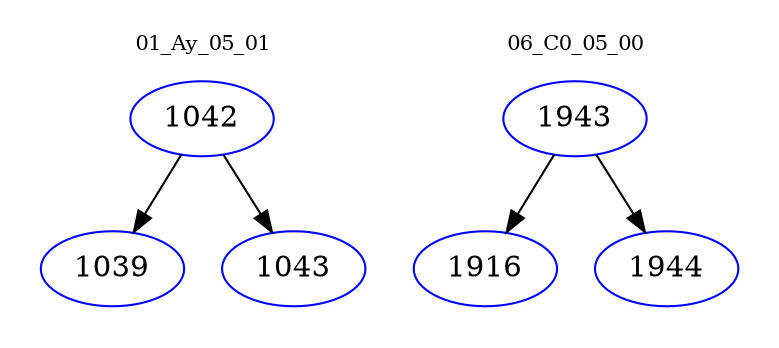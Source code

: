 digraph{
subgraph cluster_0 {
color = white
label = "01_Ay_05_01";
fontsize=10;
T0_1042 [label="1042", color="blue"]
T0_1042 -> T0_1039 [color="black"]
T0_1039 [label="1039", color="blue"]
T0_1042 -> T0_1043 [color="black"]
T0_1043 [label="1043", color="blue"]
}
subgraph cluster_1 {
color = white
label = "06_C0_05_00";
fontsize=10;
T1_1943 [label="1943", color="blue"]
T1_1943 -> T1_1916 [color="black"]
T1_1916 [label="1916", color="blue"]
T1_1943 -> T1_1944 [color="black"]
T1_1944 [label="1944", color="blue"]
}
}
